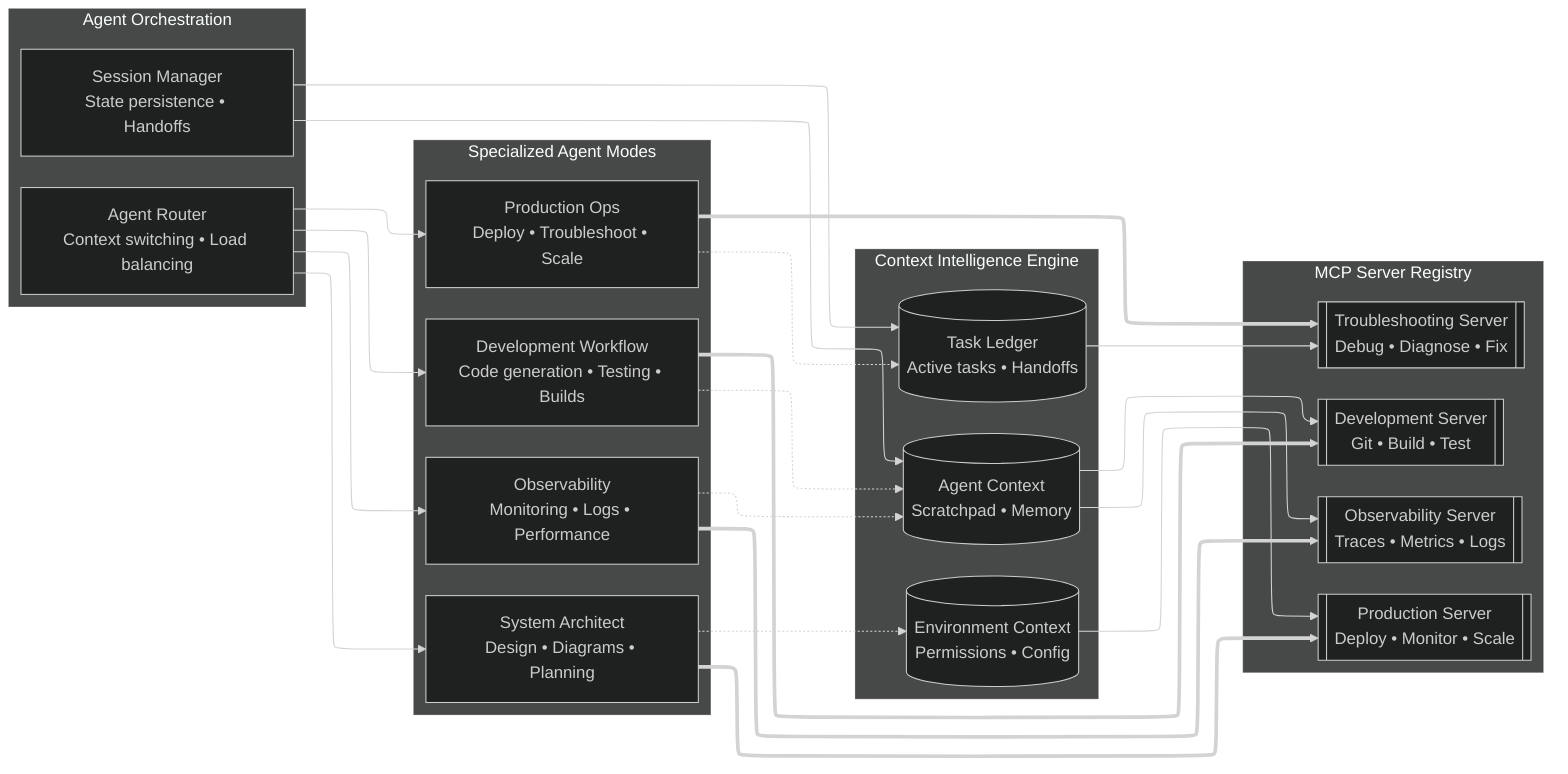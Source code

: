 %% compliance:ZeroFakeData %%
%% domain: dev-tools %%
%% reciprocal: [] %%
%% type: flowchart %%
%% title: Agent Modes Architecture %%
%% index: [docs/tooling/end-state/index.md] %%
%%{init: { 'theme': 'dark', 'flowchart': { 'defaultRenderer': 'elk', 'elk': { 'algorithm': 'layered', 'direction': 'RIGHT', 'spacing.nodeNode': '60' }}}}%%
flowchart LR
    subgraph Orchestration["Agent Orchestration"]
        AgentRouter["Agent Router<br/>Context switching • Load balancing"]
        SessionMgr["Session Manager<br/>State persistence • Handoffs"]
    end

    subgraph Agents["Specialized Agent Modes"]
        DevWorkflow["Development Workflow<br/>Code generation • Testing • Builds"]
        Observability["Observability<br/>Monitoring • Logs • Performance"]
        ProdOps["Production Ops<br/>Deploy • Troubleshoot • Scale"]
        SysArchitect["System Architect<br/>Design • Diagrams • Planning"]
    end

    subgraph Context["Context Intelligence Engine"]
        AgentContext[("Agent Context<br/>Scratchpad • Memory")]
        EnvContext[("Environment Context<br/>Permissions • Config")]
        TaskLedger[("Task Ledger<br/>Active tasks • Handoffs")]
    end

    subgraph MCPServers["MCP Server Registry"]
        DevMCP[["Development Server<br/>Git • Build • Test"]]
        ProdMCP[["Production Server<br/>Deploy • Monitor • Scale"]]
        ObserveMCP[["Observability Server<br/>Traces • Metrics • Logs"]]
        TroubleMCP[["Troubleshooting Server<br/>Debug • Diagnose • Fix"]]
    end

    AgentRouter --> DevWorkflow
    AgentRouter --> Observability
    AgentRouter --> ProdOps
    AgentRouter --> SysArchitect
    
    SessionMgr --> AgentContext
    SessionMgr --> TaskLedger

    DevWorkflow -.-> AgentContext
    Observability -.-> AgentContext
    ProdOps -.-> TaskLedger
    SysArchitect -.-> EnvContext

    AgentContext --> DevMCP
    AgentContext --> ObserveMCP
    EnvContext --> ProdMCP
    TaskLedger --> TroubleMCP

    DevWorkflow ==> DevMCP
    Observability ==> ObserveMCP
    ProdOps ==> TroubleMCP
    SysArchitect ==> ProdMCP